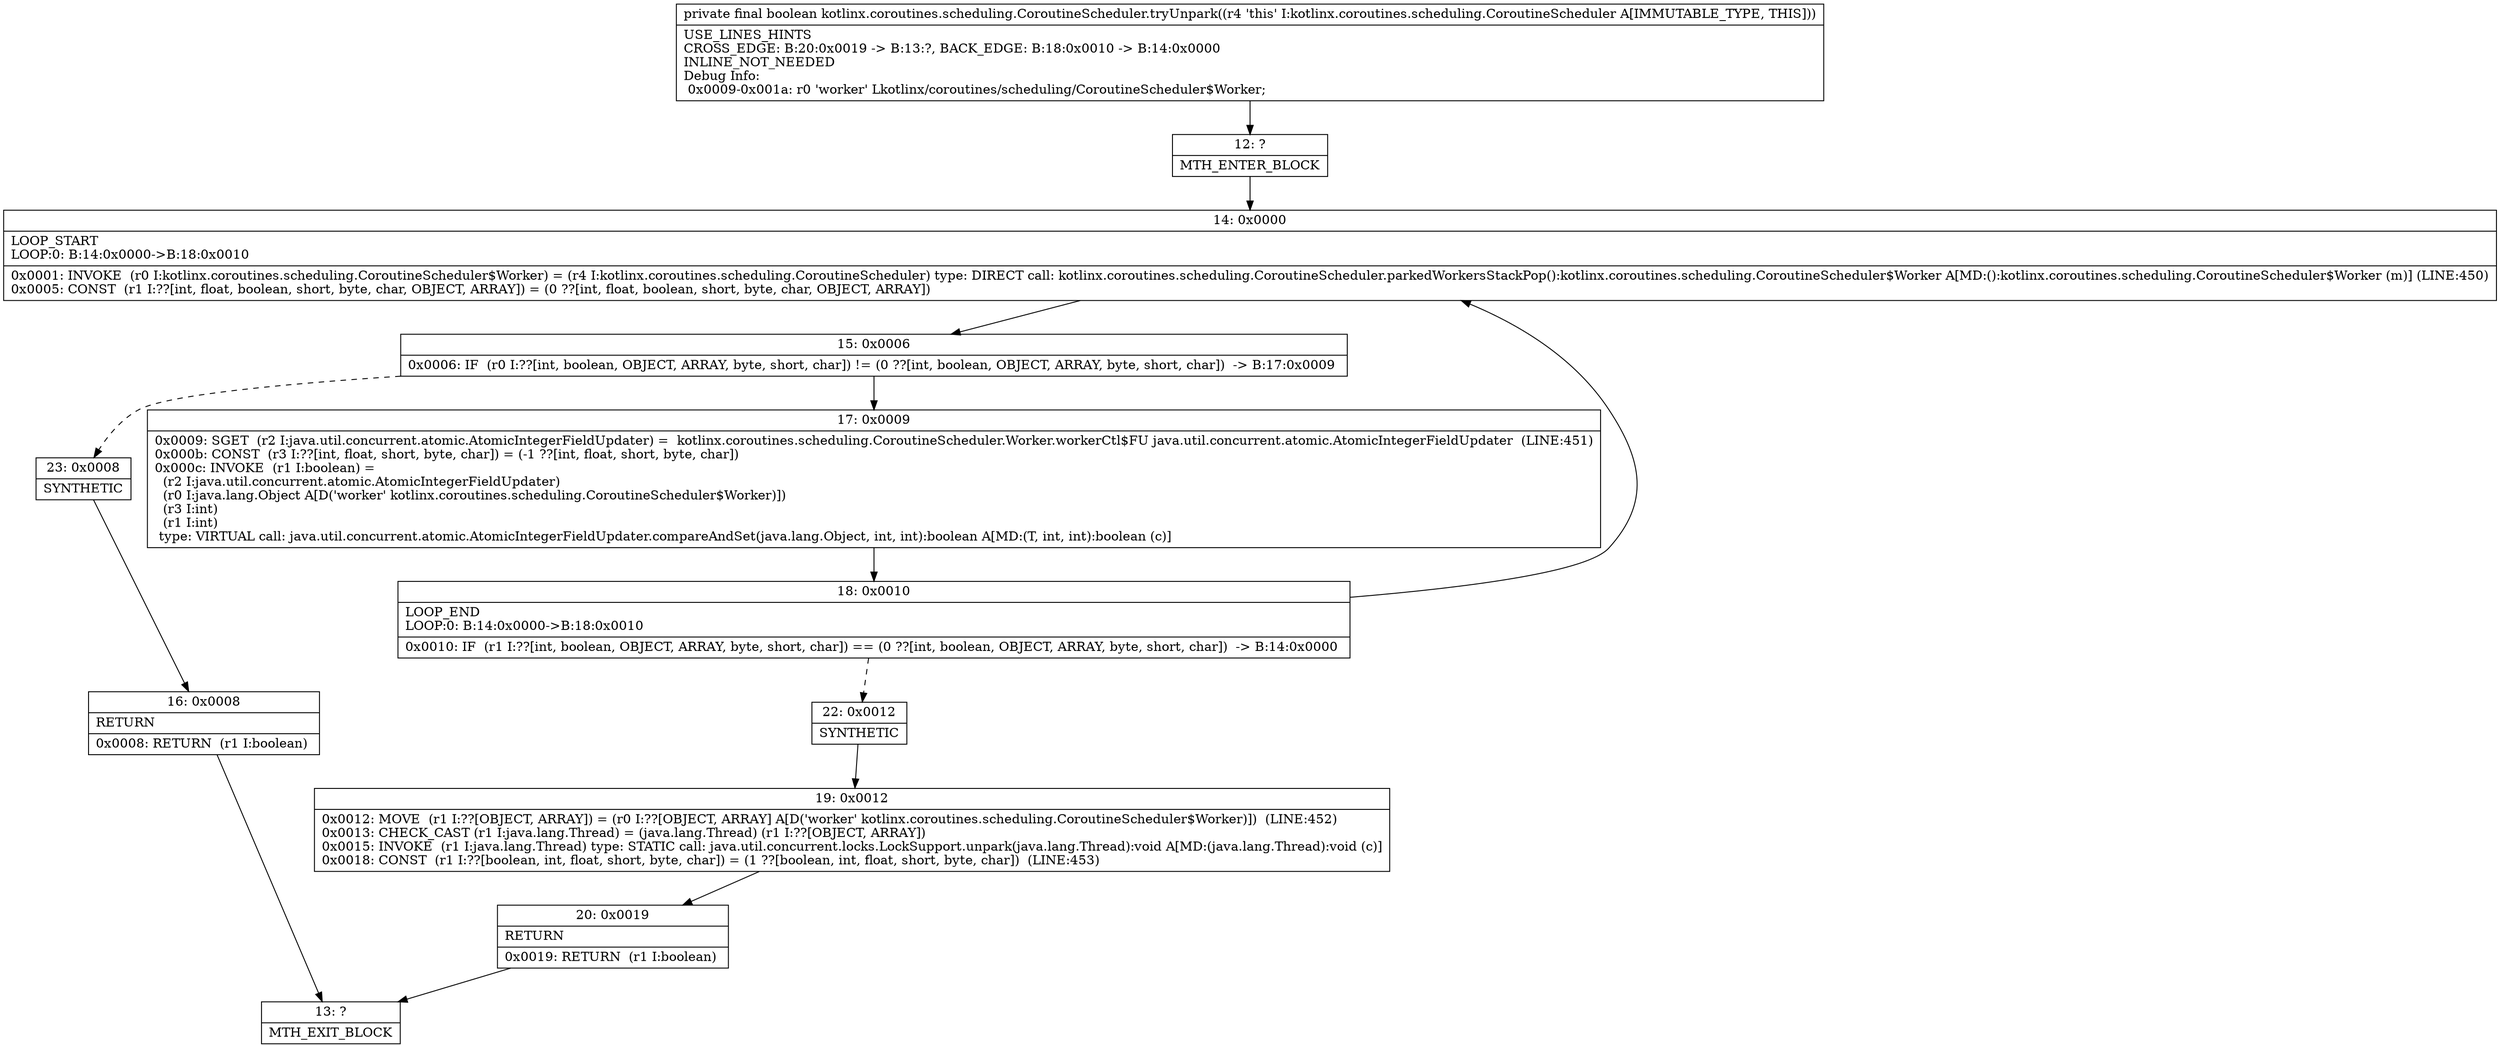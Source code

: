 digraph "CFG forkotlinx.coroutines.scheduling.CoroutineScheduler.tryUnpark()Z" {
Node_12 [shape=record,label="{12\:\ ?|MTH_ENTER_BLOCK\l}"];
Node_14 [shape=record,label="{14\:\ 0x0000|LOOP_START\lLOOP:0: B:14:0x0000\-\>B:18:0x0010\l|0x0001: INVOKE  (r0 I:kotlinx.coroutines.scheduling.CoroutineScheduler$Worker) = (r4 I:kotlinx.coroutines.scheduling.CoroutineScheduler) type: DIRECT call: kotlinx.coroutines.scheduling.CoroutineScheduler.parkedWorkersStackPop():kotlinx.coroutines.scheduling.CoroutineScheduler$Worker A[MD:():kotlinx.coroutines.scheduling.CoroutineScheduler$Worker (m)] (LINE:450)\l0x0005: CONST  (r1 I:??[int, float, boolean, short, byte, char, OBJECT, ARRAY]) = (0 ??[int, float, boolean, short, byte, char, OBJECT, ARRAY]) \l}"];
Node_15 [shape=record,label="{15\:\ 0x0006|0x0006: IF  (r0 I:??[int, boolean, OBJECT, ARRAY, byte, short, char]) != (0 ??[int, boolean, OBJECT, ARRAY, byte, short, char])  \-\> B:17:0x0009 \l}"];
Node_17 [shape=record,label="{17\:\ 0x0009|0x0009: SGET  (r2 I:java.util.concurrent.atomic.AtomicIntegerFieldUpdater) =  kotlinx.coroutines.scheduling.CoroutineScheduler.Worker.workerCtl$FU java.util.concurrent.atomic.AtomicIntegerFieldUpdater  (LINE:451)\l0x000b: CONST  (r3 I:??[int, float, short, byte, char]) = (\-1 ??[int, float, short, byte, char]) \l0x000c: INVOKE  (r1 I:boolean) = \l  (r2 I:java.util.concurrent.atomic.AtomicIntegerFieldUpdater)\l  (r0 I:java.lang.Object A[D('worker' kotlinx.coroutines.scheduling.CoroutineScheduler$Worker)])\l  (r3 I:int)\l  (r1 I:int)\l type: VIRTUAL call: java.util.concurrent.atomic.AtomicIntegerFieldUpdater.compareAndSet(java.lang.Object, int, int):boolean A[MD:(T, int, int):boolean (c)]\l}"];
Node_18 [shape=record,label="{18\:\ 0x0010|LOOP_END\lLOOP:0: B:14:0x0000\-\>B:18:0x0010\l|0x0010: IF  (r1 I:??[int, boolean, OBJECT, ARRAY, byte, short, char]) == (0 ??[int, boolean, OBJECT, ARRAY, byte, short, char])  \-\> B:14:0x0000 \l}"];
Node_22 [shape=record,label="{22\:\ 0x0012|SYNTHETIC\l}"];
Node_19 [shape=record,label="{19\:\ 0x0012|0x0012: MOVE  (r1 I:??[OBJECT, ARRAY]) = (r0 I:??[OBJECT, ARRAY] A[D('worker' kotlinx.coroutines.scheduling.CoroutineScheduler$Worker)])  (LINE:452)\l0x0013: CHECK_CAST (r1 I:java.lang.Thread) = (java.lang.Thread) (r1 I:??[OBJECT, ARRAY]) \l0x0015: INVOKE  (r1 I:java.lang.Thread) type: STATIC call: java.util.concurrent.locks.LockSupport.unpark(java.lang.Thread):void A[MD:(java.lang.Thread):void (c)]\l0x0018: CONST  (r1 I:??[boolean, int, float, short, byte, char]) = (1 ??[boolean, int, float, short, byte, char])  (LINE:453)\l}"];
Node_20 [shape=record,label="{20\:\ 0x0019|RETURN\l|0x0019: RETURN  (r1 I:boolean) \l}"];
Node_13 [shape=record,label="{13\:\ ?|MTH_EXIT_BLOCK\l}"];
Node_23 [shape=record,label="{23\:\ 0x0008|SYNTHETIC\l}"];
Node_16 [shape=record,label="{16\:\ 0x0008|RETURN\l|0x0008: RETURN  (r1 I:boolean) \l}"];
MethodNode[shape=record,label="{private final boolean kotlinx.coroutines.scheduling.CoroutineScheduler.tryUnpark((r4 'this' I:kotlinx.coroutines.scheduling.CoroutineScheduler A[IMMUTABLE_TYPE, THIS]))  | USE_LINES_HINTS\lCROSS_EDGE: B:20:0x0019 \-\> B:13:?, BACK_EDGE: B:18:0x0010 \-\> B:14:0x0000\lINLINE_NOT_NEEDED\lDebug Info:\l  0x0009\-0x001a: r0 'worker' Lkotlinx\/coroutines\/scheduling\/CoroutineScheduler$Worker;\l}"];
MethodNode -> Node_12;Node_12 -> Node_14;
Node_14 -> Node_15;
Node_15 -> Node_17;
Node_15 -> Node_23[style=dashed];
Node_17 -> Node_18;
Node_18 -> Node_14;
Node_18 -> Node_22[style=dashed];
Node_22 -> Node_19;
Node_19 -> Node_20;
Node_20 -> Node_13;
Node_23 -> Node_16;
Node_16 -> Node_13;
}

